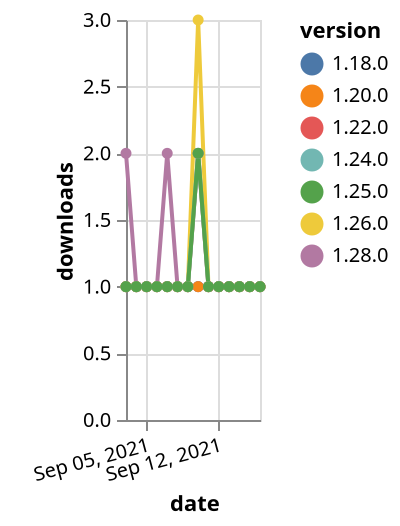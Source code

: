 {"$schema": "https://vega.github.io/schema/vega-lite/v5.json", "description": "A simple bar chart with embedded data.", "data": {"values": [{"date": "2021-09-03", "total": 212, "delta": 1, "version": "1.18.0"}, {"date": "2021-09-04", "total": 213, "delta": 1, "version": "1.18.0"}, {"date": "2021-09-05", "total": 214, "delta": 1, "version": "1.18.0"}, {"date": "2021-09-06", "total": 215, "delta": 1, "version": "1.18.0"}, {"date": "2021-09-07", "total": 216, "delta": 1, "version": "1.18.0"}, {"date": "2021-09-08", "total": 217, "delta": 1, "version": "1.18.0"}, {"date": "2021-09-09", "total": 218, "delta": 1, "version": "1.18.0"}, {"date": "2021-09-10", "total": 219, "delta": 1, "version": "1.18.0"}, {"date": "2021-09-11", "total": 220, "delta": 1, "version": "1.18.0"}, {"date": "2021-09-12", "total": 221, "delta": 1, "version": "1.18.0"}, {"date": "2021-09-13", "total": 222, "delta": 1, "version": "1.18.0"}, {"date": "2021-09-14", "total": 223, "delta": 1, "version": "1.18.0"}, {"date": "2021-09-15", "total": 224, "delta": 1, "version": "1.18.0"}, {"date": "2021-09-16", "total": 225, "delta": 1, "version": "1.18.0"}, {"date": "2021-09-03", "total": 176, "delta": 1, "version": "1.22.0"}, {"date": "2021-09-04", "total": 177, "delta": 1, "version": "1.22.0"}, {"date": "2021-09-05", "total": 178, "delta": 1, "version": "1.22.0"}, {"date": "2021-09-06", "total": 179, "delta": 1, "version": "1.22.0"}, {"date": "2021-09-07", "total": 180, "delta": 1, "version": "1.22.0"}, {"date": "2021-09-08", "total": 181, "delta": 1, "version": "1.22.0"}, {"date": "2021-09-09", "total": 182, "delta": 1, "version": "1.22.0"}, {"date": "2021-09-10", "total": 184, "delta": 2, "version": "1.22.0"}, {"date": "2021-09-11", "total": 185, "delta": 1, "version": "1.22.0"}, {"date": "2021-09-12", "total": 186, "delta": 1, "version": "1.22.0"}, {"date": "2021-09-13", "total": 187, "delta": 1, "version": "1.22.0"}, {"date": "2021-09-14", "total": 188, "delta": 1, "version": "1.22.0"}, {"date": "2021-09-15", "total": 189, "delta": 1, "version": "1.22.0"}, {"date": "2021-09-16", "total": 190, "delta": 1, "version": "1.22.0"}, {"date": "2021-09-03", "total": 119, "delta": 2, "version": "1.28.0"}, {"date": "2021-09-04", "total": 120, "delta": 1, "version": "1.28.0"}, {"date": "2021-09-05", "total": 121, "delta": 1, "version": "1.28.0"}, {"date": "2021-09-06", "total": 122, "delta": 1, "version": "1.28.0"}, {"date": "2021-09-07", "total": 124, "delta": 2, "version": "1.28.0"}, {"date": "2021-09-08", "total": 125, "delta": 1, "version": "1.28.0"}, {"date": "2021-09-09", "total": 126, "delta": 1, "version": "1.28.0"}, {"date": "2021-09-10", "total": 127, "delta": 1, "version": "1.28.0"}, {"date": "2021-09-11", "total": 128, "delta": 1, "version": "1.28.0"}, {"date": "2021-09-12", "total": 129, "delta": 1, "version": "1.28.0"}, {"date": "2021-09-13", "total": 130, "delta": 1, "version": "1.28.0"}, {"date": "2021-09-14", "total": 131, "delta": 1, "version": "1.28.0"}, {"date": "2021-09-15", "total": 132, "delta": 1, "version": "1.28.0"}, {"date": "2021-09-16", "total": 133, "delta": 1, "version": "1.28.0"}, {"date": "2021-09-03", "total": 173, "delta": 1, "version": "1.26.0"}, {"date": "2021-09-04", "total": 174, "delta": 1, "version": "1.26.0"}, {"date": "2021-09-05", "total": 175, "delta": 1, "version": "1.26.0"}, {"date": "2021-09-06", "total": 176, "delta": 1, "version": "1.26.0"}, {"date": "2021-09-07", "total": 177, "delta": 1, "version": "1.26.0"}, {"date": "2021-09-08", "total": 178, "delta": 1, "version": "1.26.0"}, {"date": "2021-09-09", "total": 179, "delta": 1, "version": "1.26.0"}, {"date": "2021-09-10", "total": 182, "delta": 3, "version": "1.26.0"}, {"date": "2021-09-11", "total": 183, "delta": 1, "version": "1.26.0"}, {"date": "2021-09-12", "total": 184, "delta": 1, "version": "1.26.0"}, {"date": "2021-09-13", "total": 185, "delta": 1, "version": "1.26.0"}, {"date": "2021-09-14", "total": 186, "delta": 1, "version": "1.26.0"}, {"date": "2021-09-15", "total": 187, "delta": 1, "version": "1.26.0"}, {"date": "2021-09-16", "total": 188, "delta": 1, "version": "1.26.0"}, {"date": "2021-09-03", "total": 290, "delta": 1, "version": "1.20.0"}, {"date": "2021-09-04", "total": 291, "delta": 1, "version": "1.20.0"}, {"date": "2021-09-05", "total": 292, "delta": 1, "version": "1.20.0"}, {"date": "2021-09-06", "total": 293, "delta": 1, "version": "1.20.0"}, {"date": "2021-09-07", "total": 294, "delta": 1, "version": "1.20.0"}, {"date": "2021-09-08", "total": 295, "delta": 1, "version": "1.20.0"}, {"date": "2021-09-09", "total": 296, "delta": 1, "version": "1.20.0"}, {"date": "2021-09-10", "total": 297, "delta": 1, "version": "1.20.0"}, {"date": "2021-09-11", "total": 298, "delta": 1, "version": "1.20.0"}, {"date": "2021-09-12", "total": 299, "delta": 1, "version": "1.20.0"}, {"date": "2021-09-13", "total": 300, "delta": 1, "version": "1.20.0"}, {"date": "2021-09-14", "total": 301, "delta": 1, "version": "1.20.0"}, {"date": "2021-09-15", "total": 302, "delta": 1, "version": "1.20.0"}, {"date": "2021-09-16", "total": 303, "delta": 1, "version": "1.20.0"}, {"date": "2021-09-03", "total": 149, "delta": 1, "version": "1.24.0"}, {"date": "2021-09-04", "total": 150, "delta": 1, "version": "1.24.0"}, {"date": "2021-09-05", "total": 151, "delta": 1, "version": "1.24.0"}, {"date": "2021-09-06", "total": 152, "delta": 1, "version": "1.24.0"}, {"date": "2021-09-07", "total": 153, "delta": 1, "version": "1.24.0"}, {"date": "2021-09-08", "total": 154, "delta": 1, "version": "1.24.0"}, {"date": "2021-09-09", "total": 155, "delta": 1, "version": "1.24.0"}, {"date": "2021-09-10", "total": 157, "delta": 2, "version": "1.24.0"}, {"date": "2021-09-11", "total": 158, "delta": 1, "version": "1.24.0"}, {"date": "2021-09-12", "total": 159, "delta": 1, "version": "1.24.0"}, {"date": "2021-09-13", "total": 160, "delta": 1, "version": "1.24.0"}, {"date": "2021-09-14", "total": 161, "delta": 1, "version": "1.24.0"}, {"date": "2021-09-15", "total": 162, "delta": 1, "version": "1.24.0"}, {"date": "2021-09-16", "total": 163, "delta": 1, "version": "1.24.0"}, {"date": "2021-09-03", "total": 135, "delta": 1, "version": "1.25.0"}, {"date": "2021-09-04", "total": 136, "delta": 1, "version": "1.25.0"}, {"date": "2021-09-05", "total": 137, "delta": 1, "version": "1.25.0"}, {"date": "2021-09-06", "total": 138, "delta": 1, "version": "1.25.0"}, {"date": "2021-09-07", "total": 139, "delta": 1, "version": "1.25.0"}, {"date": "2021-09-08", "total": 140, "delta": 1, "version": "1.25.0"}, {"date": "2021-09-09", "total": 141, "delta": 1, "version": "1.25.0"}, {"date": "2021-09-10", "total": 143, "delta": 2, "version": "1.25.0"}, {"date": "2021-09-11", "total": 144, "delta": 1, "version": "1.25.0"}, {"date": "2021-09-12", "total": 145, "delta": 1, "version": "1.25.0"}, {"date": "2021-09-13", "total": 146, "delta": 1, "version": "1.25.0"}, {"date": "2021-09-14", "total": 147, "delta": 1, "version": "1.25.0"}, {"date": "2021-09-15", "total": 148, "delta": 1, "version": "1.25.0"}, {"date": "2021-09-16", "total": 149, "delta": 1, "version": "1.25.0"}]}, "width": "container", "mark": {"type": "line", "point": {"filled": true}}, "encoding": {"x": {"field": "date", "type": "temporal", "timeUnit": "yearmonthdate", "title": "date", "axis": {"labelAngle": -15}}, "y": {"field": "delta", "type": "quantitative", "title": "downloads"}, "color": {"field": "version", "type": "nominal"}, "tooltip": {"field": "delta"}}}